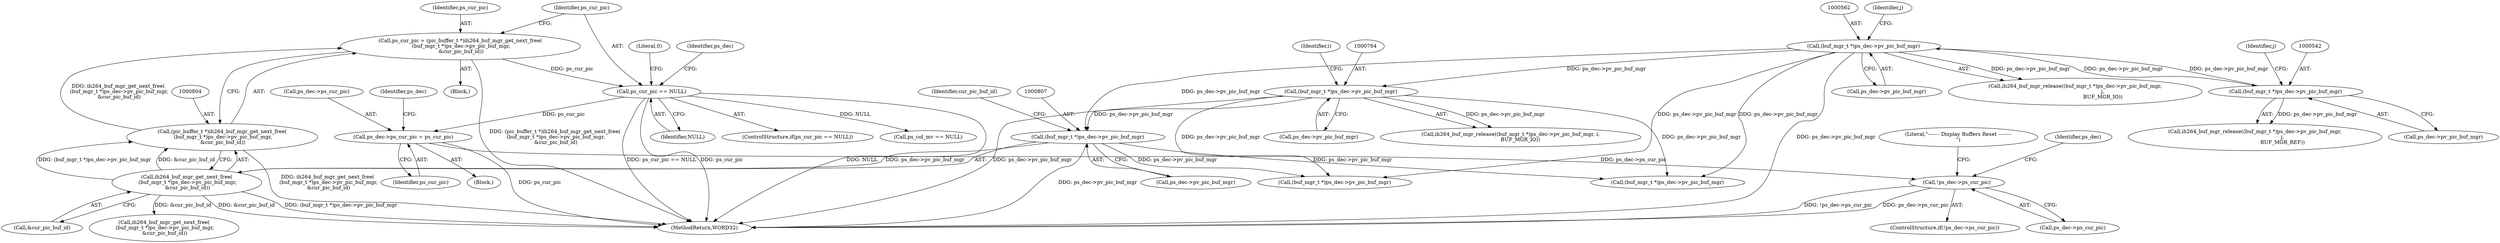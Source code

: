 digraph "0_Android_a78887bcffbc2995cf9ed72e0697acf560875e9e_3@pointer" {
"1000859" [label="(Call,ps_dec->ps_cur_pic = ps_cur_pic)"];
"1000814" [label="(Call,ps_cur_pic == NULL)"];
"1000801" [label="(Call,ps_cur_pic = (pic_buffer_t *)ih264_buf_mgr_get_next_free(\n (buf_mgr_t *)ps_dec->pv_pic_buf_mgr,\n &cur_pic_buf_id))"];
"1000803" [label="(Call,(pic_buffer_t *)ih264_buf_mgr_get_next_free(\n (buf_mgr_t *)ps_dec->pv_pic_buf_mgr,\n &cur_pic_buf_id))"];
"1000805" [label="(Call,ih264_buf_mgr_get_next_free(\n (buf_mgr_t *)ps_dec->pv_pic_buf_mgr,\n &cur_pic_buf_id))"];
"1000806" [label="(Call,(buf_mgr_t *)ps_dec->pv_pic_buf_mgr)"];
"1000763" [label="(Call,(buf_mgr_t *)ps_dec->pv_pic_buf_mgr)"];
"1000561" [label="(Call,(buf_mgr_t *)ps_dec->pv_pic_buf_mgr)"];
"1000541" [label="(Call,(buf_mgr_t *)ps_dec->pv_pic_buf_mgr)"];
"1000945" [label="(Call,!ps_dec->ps_cur_pic)"];
"1000762" [label="(Call,ih264_buf_mgr_release((buf_mgr_t *)ps_dec->pv_pic_buf_mgr, i,\n            BUF_MGR_IO))"];
"1000563" [label="(Call,ps_dec->pv_pic_buf_mgr)"];
"1000811" [label="(Call,&cur_pic_buf_id)"];
"1000866" [label="(Identifier,ps_dec)"];
"1000863" [label="(Identifier,ps_cur_pic)"];
"1000802" [label="(Identifier,ps_cur_pic)"];
"1002052" [label="(MethodReturn,WORD32)"];
"1000815" [label="(Identifier,ps_cur_pic)"];
"1001010" [label="(Call,ih264_buf_mgr_get_next_free(\n (buf_mgr_t *)ps_dec->pv_pic_buf_mgr,\n &cur_pic_buf_id))"];
"1000859" [label="(Call,ps_dec->ps_cur_pic = ps_cur_pic)"];
"1000765" [label="(Call,ps_dec->pv_pic_buf_mgr)"];
"1000540" [label="(Call,ih264_buf_mgr_release((buf_mgr_t *)ps_dec->pv_pic_buf_mgr,\n                                  j,\n                                  BUF_MGR_REF))"];
"1000860" [label="(Call,ps_dec->ps_cur_pic)"];
"1000816" [label="(Identifier,NULL)"];
"1000803" [label="(Call,(pic_buffer_t *)ih264_buf_mgr_get_next_free(\n (buf_mgr_t *)ps_dec->pv_pic_buf_mgr,\n &cur_pic_buf_id))"];
"1000566" [label="(Identifier,j)"];
"1000561" [label="(Call,(buf_mgr_t *)ps_dec->pv_pic_buf_mgr)"];
"1000813" [label="(ControlStructure,if(ps_cur_pic == NULL))"];
"1000827" [label="(Literal,0)"];
"1000808" [label="(Call,ps_dec->pv_pic_buf_mgr)"];
"1000800" [label="(Block,)"];
"1001120" [label="(Identifier,ps_dec)"];
"1000793" [label="(Block,)"];
"1000820" [label="(Identifier,ps_dec)"];
"1000768" [label="(Identifier,i)"];
"1000944" [label="(ControlStructure,if(!ps_dec->ps_cur_pic))"];
"1000560" [label="(Call,ih264_buf_mgr_release((buf_mgr_t *)ps_dec->pv_pic_buf_mgr,\n                                  j,\n                                  BUF_MGR_IO))"];
"1000812" [label="(Identifier,cur_pic_buf_id)"];
"1000964" [label="(Call,(buf_mgr_t *)ps_dec->pv_pic_buf_mgr)"];
"1000814" [label="(Call,ps_cur_pic == NULL)"];
"1000848" [label="(Call,ps_col_mv == NULL)"];
"1000805" [label="(Call,ih264_buf_mgr_get_next_free(\n (buf_mgr_t *)ps_dec->pv_pic_buf_mgr,\n &cur_pic_buf_id))"];
"1000541" [label="(Call,(buf_mgr_t *)ps_dec->pv_pic_buf_mgr)"];
"1000946" [label="(Call,ps_dec->ps_cur_pic)"];
"1001011" [label="(Call,(buf_mgr_t *)ps_dec->pv_pic_buf_mgr)"];
"1000952" [label="(Literal,\"------- Display Buffers Reset --------\n\")"];
"1000543" [label="(Call,ps_dec->pv_pic_buf_mgr)"];
"1000806" [label="(Call,(buf_mgr_t *)ps_dec->pv_pic_buf_mgr)"];
"1000763" [label="(Call,(buf_mgr_t *)ps_dec->pv_pic_buf_mgr)"];
"1000945" [label="(Call,!ps_dec->ps_cur_pic)"];
"1000546" [label="(Identifier,j)"];
"1000801" [label="(Call,ps_cur_pic = (pic_buffer_t *)ih264_buf_mgr_get_next_free(\n (buf_mgr_t *)ps_dec->pv_pic_buf_mgr,\n &cur_pic_buf_id))"];
"1000859" -> "1000793"  [label="AST: "];
"1000859" -> "1000863"  [label="CFG: "];
"1000860" -> "1000859"  [label="AST: "];
"1000863" -> "1000859"  [label="AST: "];
"1000866" -> "1000859"  [label="CFG: "];
"1000859" -> "1002052"  [label="DDG: ps_cur_pic"];
"1000814" -> "1000859"  [label="DDG: ps_cur_pic"];
"1000859" -> "1000945"  [label="DDG: ps_dec->ps_cur_pic"];
"1000814" -> "1000813"  [label="AST: "];
"1000814" -> "1000816"  [label="CFG: "];
"1000815" -> "1000814"  [label="AST: "];
"1000816" -> "1000814"  [label="AST: "];
"1000820" -> "1000814"  [label="CFG: "];
"1000827" -> "1000814"  [label="CFG: "];
"1000814" -> "1002052"  [label="DDG: NULL"];
"1000814" -> "1002052"  [label="DDG: ps_cur_pic == NULL"];
"1000814" -> "1002052"  [label="DDG: ps_cur_pic"];
"1000801" -> "1000814"  [label="DDG: ps_cur_pic"];
"1000814" -> "1000848"  [label="DDG: NULL"];
"1000801" -> "1000800"  [label="AST: "];
"1000801" -> "1000803"  [label="CFG: "];
"1000802" -> "1000801"  [label="AST: "];
"1000803" -> "1000801"  [label="AST: "];
"1000815" -> "1000801"  [label="CFG: "];
"1000801" -> "1002052"  [label="DDG: (pic_buffer_t *)ih264_buf_mgr_get_next_free(\n (buf_mgr_t *)ps_dec->pv_pic_buf_mgr,\n &cur_pic_buf_id)"];
"1000803" -> "1000801"  [label="DDG: ih264_buf_mgr_get_next_free(\n (buf_mgr_t *)ps_dec->pv_pic_buf_mgr,\n &cur_pic_buf_id)"];
"1000803" -> "1000805"  [label="CFG: "];
"1000804" -> "1000803"  [label="AST: "];
"1000805" -> "1000803"  [label="AST: "];
"1000803" -> "1002052"  [label="DDG: ih264_buf_mgr_get_next_free(\n (buf_mgr_t *)ps_dec->pv_pic_buf_mgr,\n &cur_pic_buf_id)"];
"1000805" -> "1000803"  [label="DDG: (buf_mgr_t *)ps_dec->pv_pic_buf_mgr"];
"1000805" -> "1000803"  [label="DDG: &cur_pic_buf_id"];
"1000805" -> "1000811"  [label="CFG: "];
"1000806" -> "1000805"  [label="AST: "];
"1000811" -> "1000805"  [label="AST: "];
"1000805" -> "1002052"  [label="DDG: (buf_mgr_t *)ps_dec->pv_pic_buf_mgr"];
"1000805" -> "1002052"  [label="DDG: &cur_pic_buf_id"];
"1000806" -> "1000805"  [label="DDG: ps_dec->pv_pic_buf_mgr"];
"1000805" -> "1001010"  [label="DDG: &cur_pic_buf_id"];
"1000806" -> "1000808"  [label="CFG: "];
"1000807" -> "1000806"  [label="AST: "];
"1000808" -> "1000806"  [label="AST: "];
"1000812" -> "1000806"  [label="CFG: "];
"1000806" -> "1002052"  [label="DDG: ps_dec->pv_pic_buf_mgr"];
"1000763" -> "1000806"  [label="DDG: ps_dec->pv_pic_buf_mgr"];
"1000561" -> "1000806"  [label="DDG: ps_dec->pv_pic_buf_mgr"];
"1000806" -> "1000964"  [label="DDG: ps_dec->pv_pic_buf_mgr"];
"1000806" -> "1001011"  [label="DDG: ps_dec->pv_pic_buf_mgr"];
"1000763" -> "1000762"  [label="AST: "];
"1000763" -> "1000765"  [label="CFG: "];
"1000764" -> "1000763"  [label="AST: "];
"1000765" -> "1000763"  [label="AST: "];
"1000768" -> "1000763"  [label="CFG: "];
"1000763" -> "1002052"  [label="DDG: ps_dec->pv_pic_buf_mgr"];
"1000763" -> "1000762"  [label="DDG: ps_dec->pv_pic_buf_mgr"];
"1000561" -> "1000763"  [label="DDG: ps_dec->pv_pic_buf_mgr"];
"1000763" -> "1000964"  [label="DDG: ps_dec->pv_pic_buf_mgr"];
"1000763" -> "1001011"  [label="DDG: ps_dec->pv_pic_buf_mgr"];
"1000561" -> "1000560"  [label="AST: "];
"1000561" -> "1000563"  [label="CFG: "];
"1000562" -> "1000561"  [label="AST: "];
"1000563" -> "1000561"  [label="AST: "];
"1000566" -> "1000561"  [label="CFG: "];
"1000561" -> "1002052"  [label="DDG: ps_dec->pv_pic_buf_mgr"];
"1000561" -> "1000541"  [label="DDG: ps_dec->pv_pic_buf_mgr"];
"1000561" -> "1000560"  [label="DDG: ps_dec->pv_pic_buf_mgr"];
"1000541" -> "1000561"  [label="DDG: ps_dec->pv_pic_buf_mgr"];
"1000561" -> "1000964"  [label="DDG: ps_dec->pv_pic_buf_mgr"];
"1000561" -> "1001011"  [label="DDG: ps_dec->pv_pic_buf_mgr"];
"1000541" -> "1000540"  [label="AST: "];
"1000541" -> "1000543"  [label="CFG: "];
"1000542" -> "1000541"  [label="AST: "];
"1000543" -> "1000541"  [label="AST: "];
"1000546" -> "1000541"  [label="CFG: "];
"1000541" -> "1000540"  [label="DDG: ps_dec->pv_pic_buf_mgr"];
"1000945" -> "1000944"  [label="AST: "];
"1000945" -> "1000946"  [label="CFG: "];
"1000946" -> "1000945"  [label="AST: "];
"1000952" -> "1000945"  [label="CFG: "];
"1001120" -> "1000945"  [label="CFG: "];
"1000945" -> "1002052"  [label="DDG: ps_dec->ps_cur_pic"];
"1000945" -> "1002052"  [label="DDG: !ps_dec->ps_cur_pic"];
}
